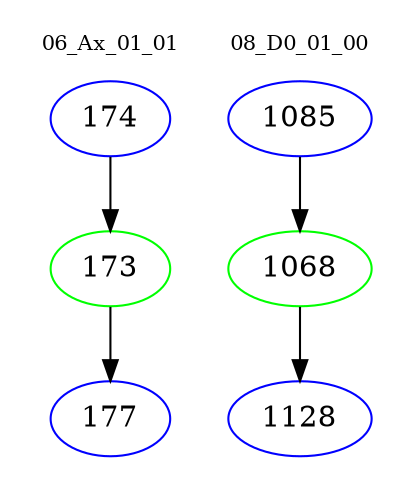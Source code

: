 digraph{
subgraph cluster_0 {
color = white
label = "06_Ax_01_01";
fontsize=10;
T0_174 [label="174", color="blue"]
T0_174 -> T0_173 [color="black"]
T0_173 [label="173", color="green"]
T0_173 -> T0_177 [color="black"]
T0_177 [label="177", color="blue"]
}
subgraph cluster_1 {
color = white
label = "08_D0_01_00";
fontsize=10;
T1_1085 [label="1085", color="blue"]
T1_1085 -> T1_1068 [color="black"]
T1_1068 [label="1068", color="green"]
T1_1068 -> T1_1128 [color="black"]
T1_1128 [label="1128", color="blue"]
}
}
